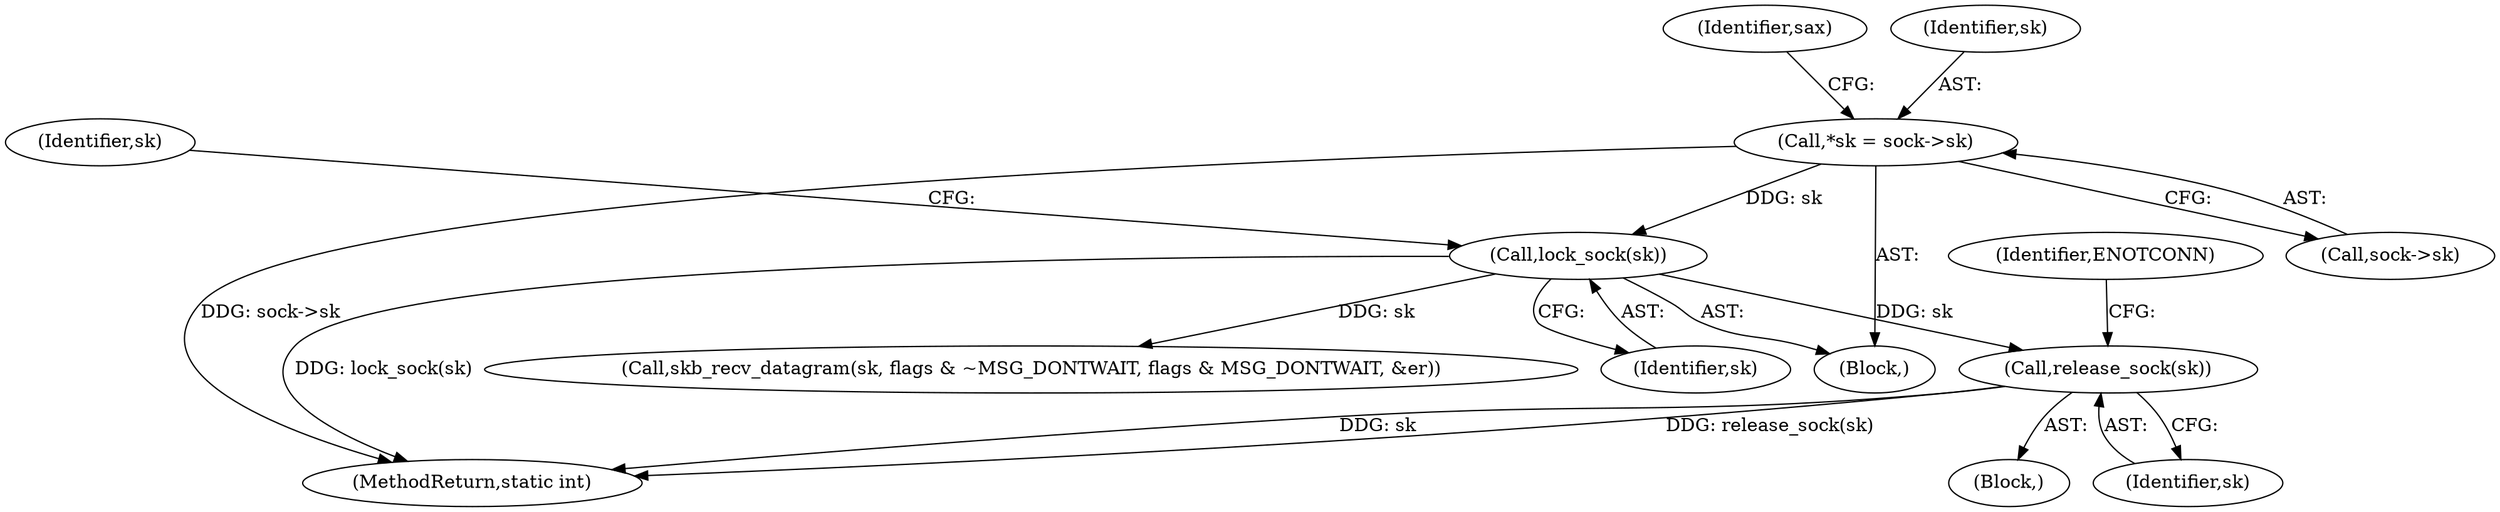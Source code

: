 digraph "0_linux_c802d759623acbd6e1ee9fbdabae89159a513913@pointer" {
"1000135" [label="(Call,release_sock(sk))"];
"1000126" [label="(Call,lock_sock(sk))"];
"1000110" [label="(Call,*sk = sock->sk)"];
"1000127" [label="(Identifier,sk)"];
"1000135" [label="(Call,release_sock(sk))"];
"1000134" [label="(Block,)"];
"1000117" [label="(Identifier,sax)"];
"1000131" [label="(Identifier,sk)"];
"1000126" [label="(Call,lock_sock(sk))"];
"1000110" [label="(Call,*sk = sock->sk)"];
"1000111" [label="(Identifier,sk)"];
"1000108" [label="(Block,)"];
"1000139" [label="(Identifier,ENOTCONN)"];
"1000240" [label="(MethodReturn,static int)"];
"1000112" [label="(Call,sock->sk)"];
"1000136" [label="(Identifier,sk)"];
"1000144" [label="(Call,skb_recv_datagram(sk, flags & ~MSG_DONTWAIT, flags & MSG_DONTWAIT, &er))"];
"1000135" -> "1000134"  [label="AST: "];
"1000135" -> "1000136"  [label="CFG: "];
"1000136" -> "1000135"  [label="AST: "];
"1000139" -> "1000135"  [label="CFG: "];
"1000135" -> "1000240"  [label="DDG: release_sock(sk)"];
"1000135" -> "1000240"  [label="DDG: sk"];
"1000126" -> "1000135"  [label="DDG: sk"];
"1000126" -> "1000108"  [label="AST: "];
"1000126" -> "1000127"  [label="CFG: "];
"1000127" -> "1000126"  [label="AST: "];
"1000131" -> "1000126"  [label="CFG: "];
"1000126" -> "1000240"  [label="DDG: lock_sock(sk)"];
"1000110" -> "1000126"  [label="DDG: sk"];
"1000126" -> "1000144"  [label="DDG: sk"];
"1000110" -> "1000108"  [label="AST: "];
"1000110" -> "1000112"  [label="CFG: "];
"1000111" -> "1000110"  [label="AST: "];
"1000112" -> "1000110"  [label="AST: "];
"1000117" -> "1000110"  [label="CFG: "];
"1000110" -> "1000240"  [label="DDG: sock->sk"];
}
